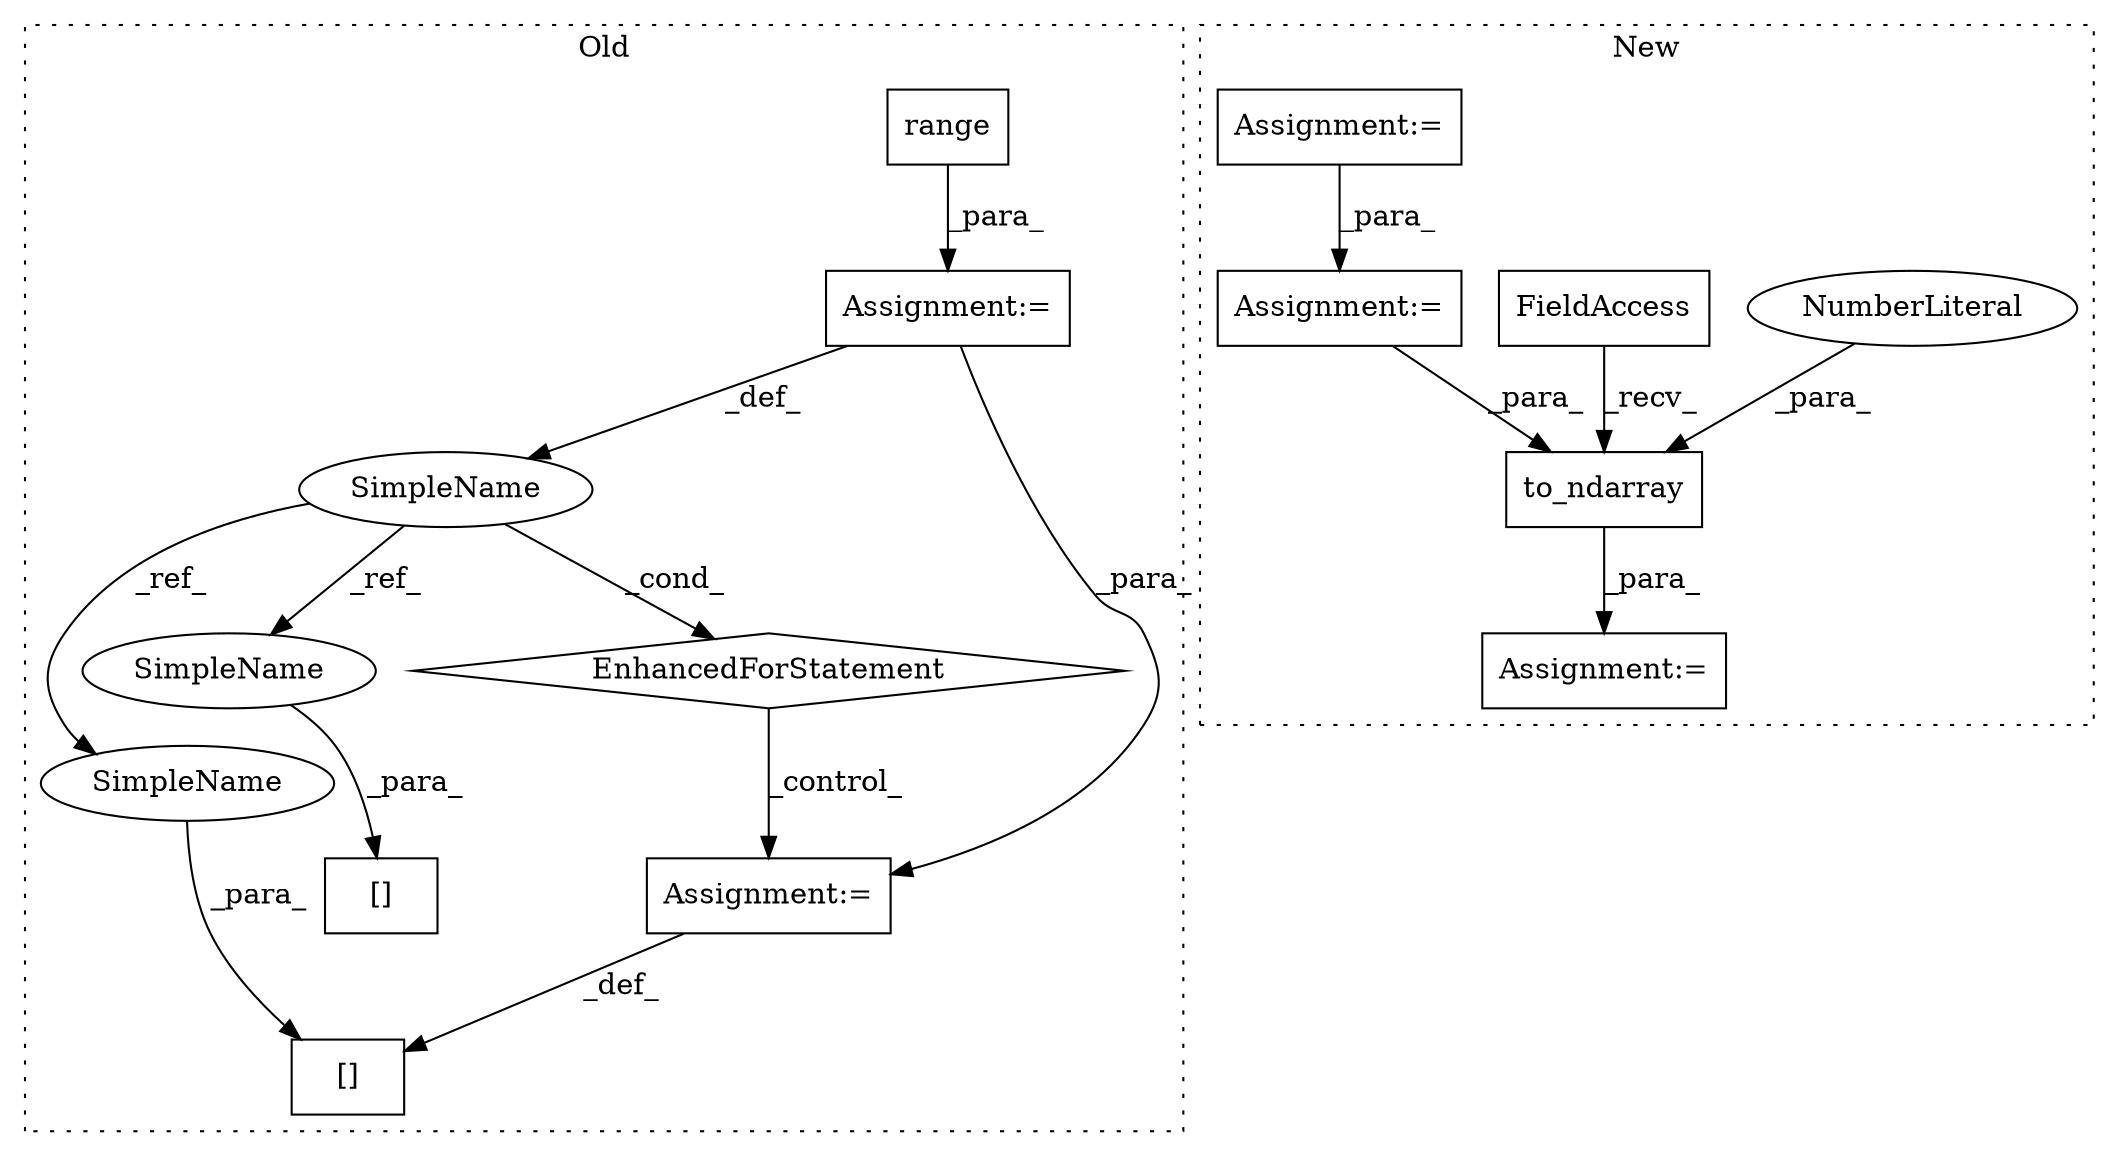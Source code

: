 digraph G {
subgraph cluster0 {
1 [label="EnhancedForStatement" a="70" s="5110,5195" l="53,2" shape="diamond"];
4 [label="range" a="32" s="5171,5194" l="6,1" shape="box"];
5 [label="[]" a="2" s="5205,5215" l="9,1" shape="box"];
6 [label="SimpleName" a="42" s="5167" l="1" shape="ellipse"];
7 [label="[]" a="2" s="5236,5245" l="8,1" shape="box"];
8 [label="Assignment:=" a="7" s="5110,5195" l="53,2" shape="box"];
13 [label="Assignment:=" a="7" s="5216" l="1" shape="box"];
14 [label="SimpleName" a="42" s="5214" l="1" shape="ellipse"];
15 [label="SimpleName" a="42" s="5244" l="1" shape="ellipse"];
label = "Old";
style="dotted";
}
subgraph cluster1 {
2 [label="to_ndarray" a="32" s="5289,5306" l="11,1" shape="box"];
3 [label="NumberLiteral" a="34" s="5305" l="1" shape="ellipse"];
9 [label="FieldAccess" a="22" s="5265" l="9" shape="box"];
10 [label="Assignment:=" a="7" s="5264" l="1" shape="box"];
11 [label="Assignment:=" a="7" s="5174" l="1" shape="box"];
12 [label="Assignment:=" a="7" s="5208" l="1" shape="box"];
label = "New";
style="dotted";
}
1 -> 13 [label="_control_"];
2 -> 10 [label="_para_"];
3 -> 2 [label="_para_"];
4 -> 8 [label="_para_"];
6 -> 14 [label="_ref_"];
6 -> 1 [label="_cond_"];
6 -> 15 [label="_ref_"];
8 -> 6 [label="_def_"];
8 -> 13 [label="_para_"];
9 -> 2 [label="_recv_"];
11 -> 12 [label="_para_"];
12 -> 2 [label="_para_"];
13 -> 5 [label="_def_"];
14 -> 5 [label="_para_"];
15 -> 7 [label="_para_"];
}